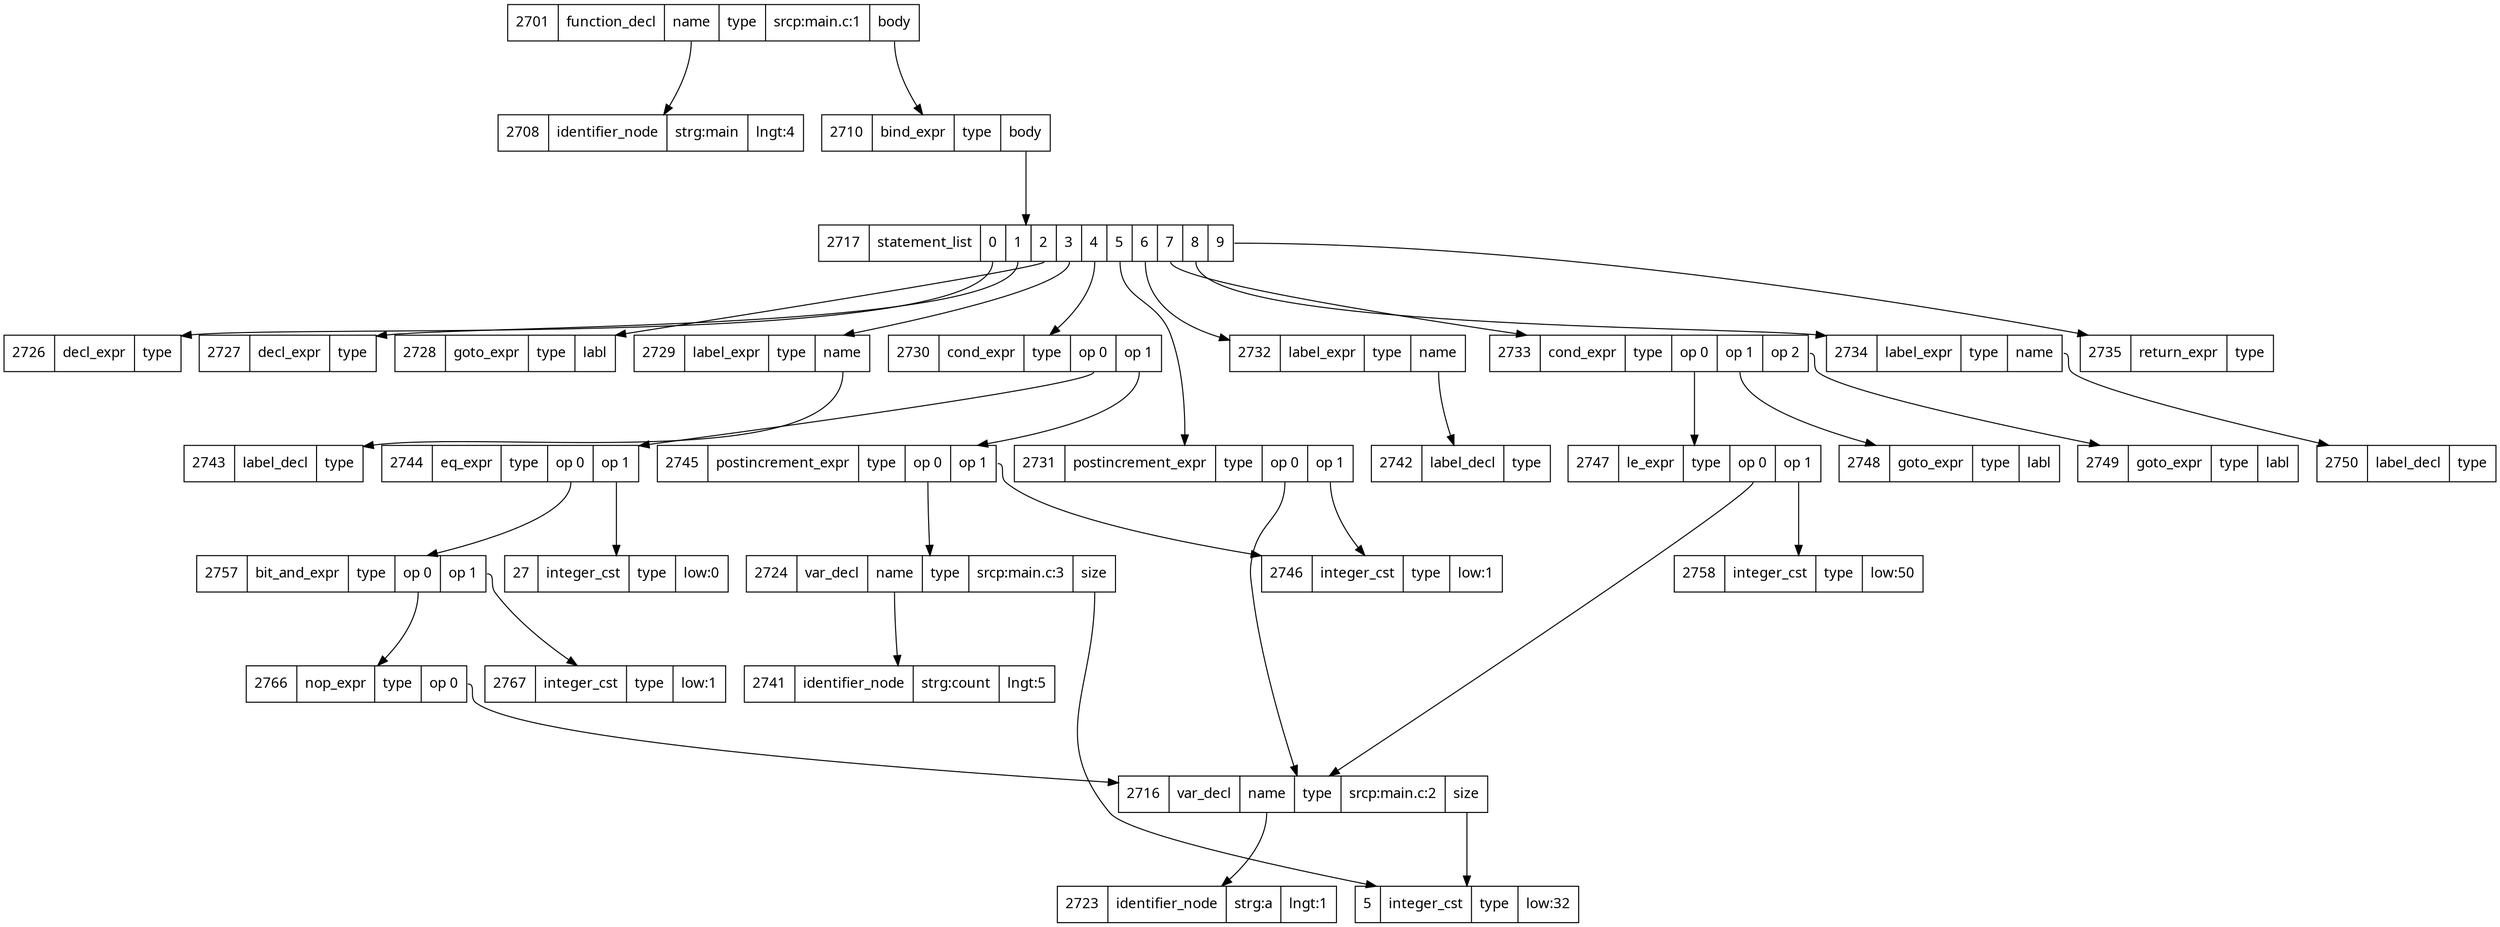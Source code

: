 digraph G{
compound=true
	compound=true
	fontsize=20
	margin="0,0"
	ranksep =1
	nodesep =0.25
    ordering=out;
    node [shape =record, charset = "UTF-8" fontname = "Microsoft Yahei", fontsize = 14] 
2701[label="2701|function_decl|<name>name|<type>type|<srcp:main.c:1>srcp:main.c:1|<body>body"]
2708[label="2708|identifier_node|<strg:main>strg:main|<lngt:4>lngt:4"]
2710[label="2710|bind_expr|<type>type|<body>body"]
2716[label="2716|var_decl|<name>name|<type>type|<srcp:main.c:2>srcp:main.c:2|<size>size"]
2717[label="2717|statement_list|<0>0|<1>1|<2>2|<3>3|<4>4|<5>5|<6>6|<7>7|<8>8|<9>9"]
2723[label="2723|identifier_node|<strg:a>strg:a|<lngt:1>lngt:1"]
2724[label="2724|var_decl|<name>name|<type>type|<srcp:main.c:3>srcp:main.c:3|<size>size"]
2726[label="2726|decl_expr|<type>type"]
2727[label="2727|decl_expr|<type>type"]
2728[label="2728|goto_expr|<type>type|<labl>labl"]
2729[label="2729|label_expr|<type>type|<name>name"]
2730[label="2730|cond_expr|<type>type|<op 0>op 0|<op 1>op 1"]
2731[label="2731|postincrement_expr|<type>type|<op 0>op 0|<op 1>op 1"]
2732[label="2732|label_expr|<type>type|<name>name"]
2733[label="2733|cond_expr|<type>type|<op 0>op 0|<op 1>op 1|<op 2>op 2"]
2734[label="2734|label_expr|<type>type|<name>name"]
2735[label="2735|return_expr|<type>type"]
2741[label="2741|identifier_node|<strg:count>strg:count|<lngt:5>lngt:5"]
2742[label="2742|label_decl|<type>type"]
2743[label="2743|label_decl|<type>type"]
2744[label="2744|eq_expr|<type>type|<op 0>op 0|<op 1>op 1"]
2745[label="2745|postincrement_expr|<type>type|<op 0>op 0|<op 1>op 1"]
2746[label="2746|integer_cst|<type>type|<low:1>low:1"]
2747[label="2747|le_expr|<type>type|<op 0>op 0|<op 1>op 1"]
2748[label="2748|goto_expr|<type>type|<labl>labl"]
2749[label="2749|goto_expr|<type>type|<labl>labl"]
2750[label="2750|label_decl|<type>type"]
2757[label="2757|bit_and_expr|<type>type|<op 0>op 0|<op 1>op 1"]
2758[label="2758|integer_cst|<type>type|<low:50>low:50"]
2766[label="2766|nop_expr|<type>type|<op 0>op 0"]
2767[label="2767|integer_cst|<type>type|<low:1>low:1"]
27[label="27|integer_cst|<type>type|<low:0>low:0"]
5[label="5|integer_cst|<type>type|<low:32>low:32"]
2701:"name" -> 2708
2701:"body" -> 2710
2710:"body" -> 2717
2717:"0" -> 2726
2717:"1" -> 2727
2717:"2" -> 2728
2717:"3" -> 2729
2729:"name" -> 2743
2717:"4" -> 2730
2730:"op 0" -> 2744
2744:"op 0" -> 2757
2757:"op 0" -> 2766
2766:"op 0" -> 2716
2716:"name" -> 2723
2716:"size" -> 5
2757:"op 1" -> 2767
2744:"op 1" -> 27
2730:"op 1" -> 2745
2745:"op 0" -> 2724
2724:"name" -> 2741
2724:"size" -> 5
2745:"op 1" -> 2746
2717:"5" -> 2731
2731:"op 0" -> 2716
2731:"op 1" -> 2746
2717:"6" -> 2732
2732:"name" -> 2742
2717:"7" -> 2733
2733:"op 0" -> 2747
2747:"op 0" -> 2716
2747:"op 1" -> 2758
2733:"op 1" -> 2748
2733:"op 2" -> 2749
2717:"8" -> 2734
2734:"name" -> 2750
2717:"9" -> 2735
}